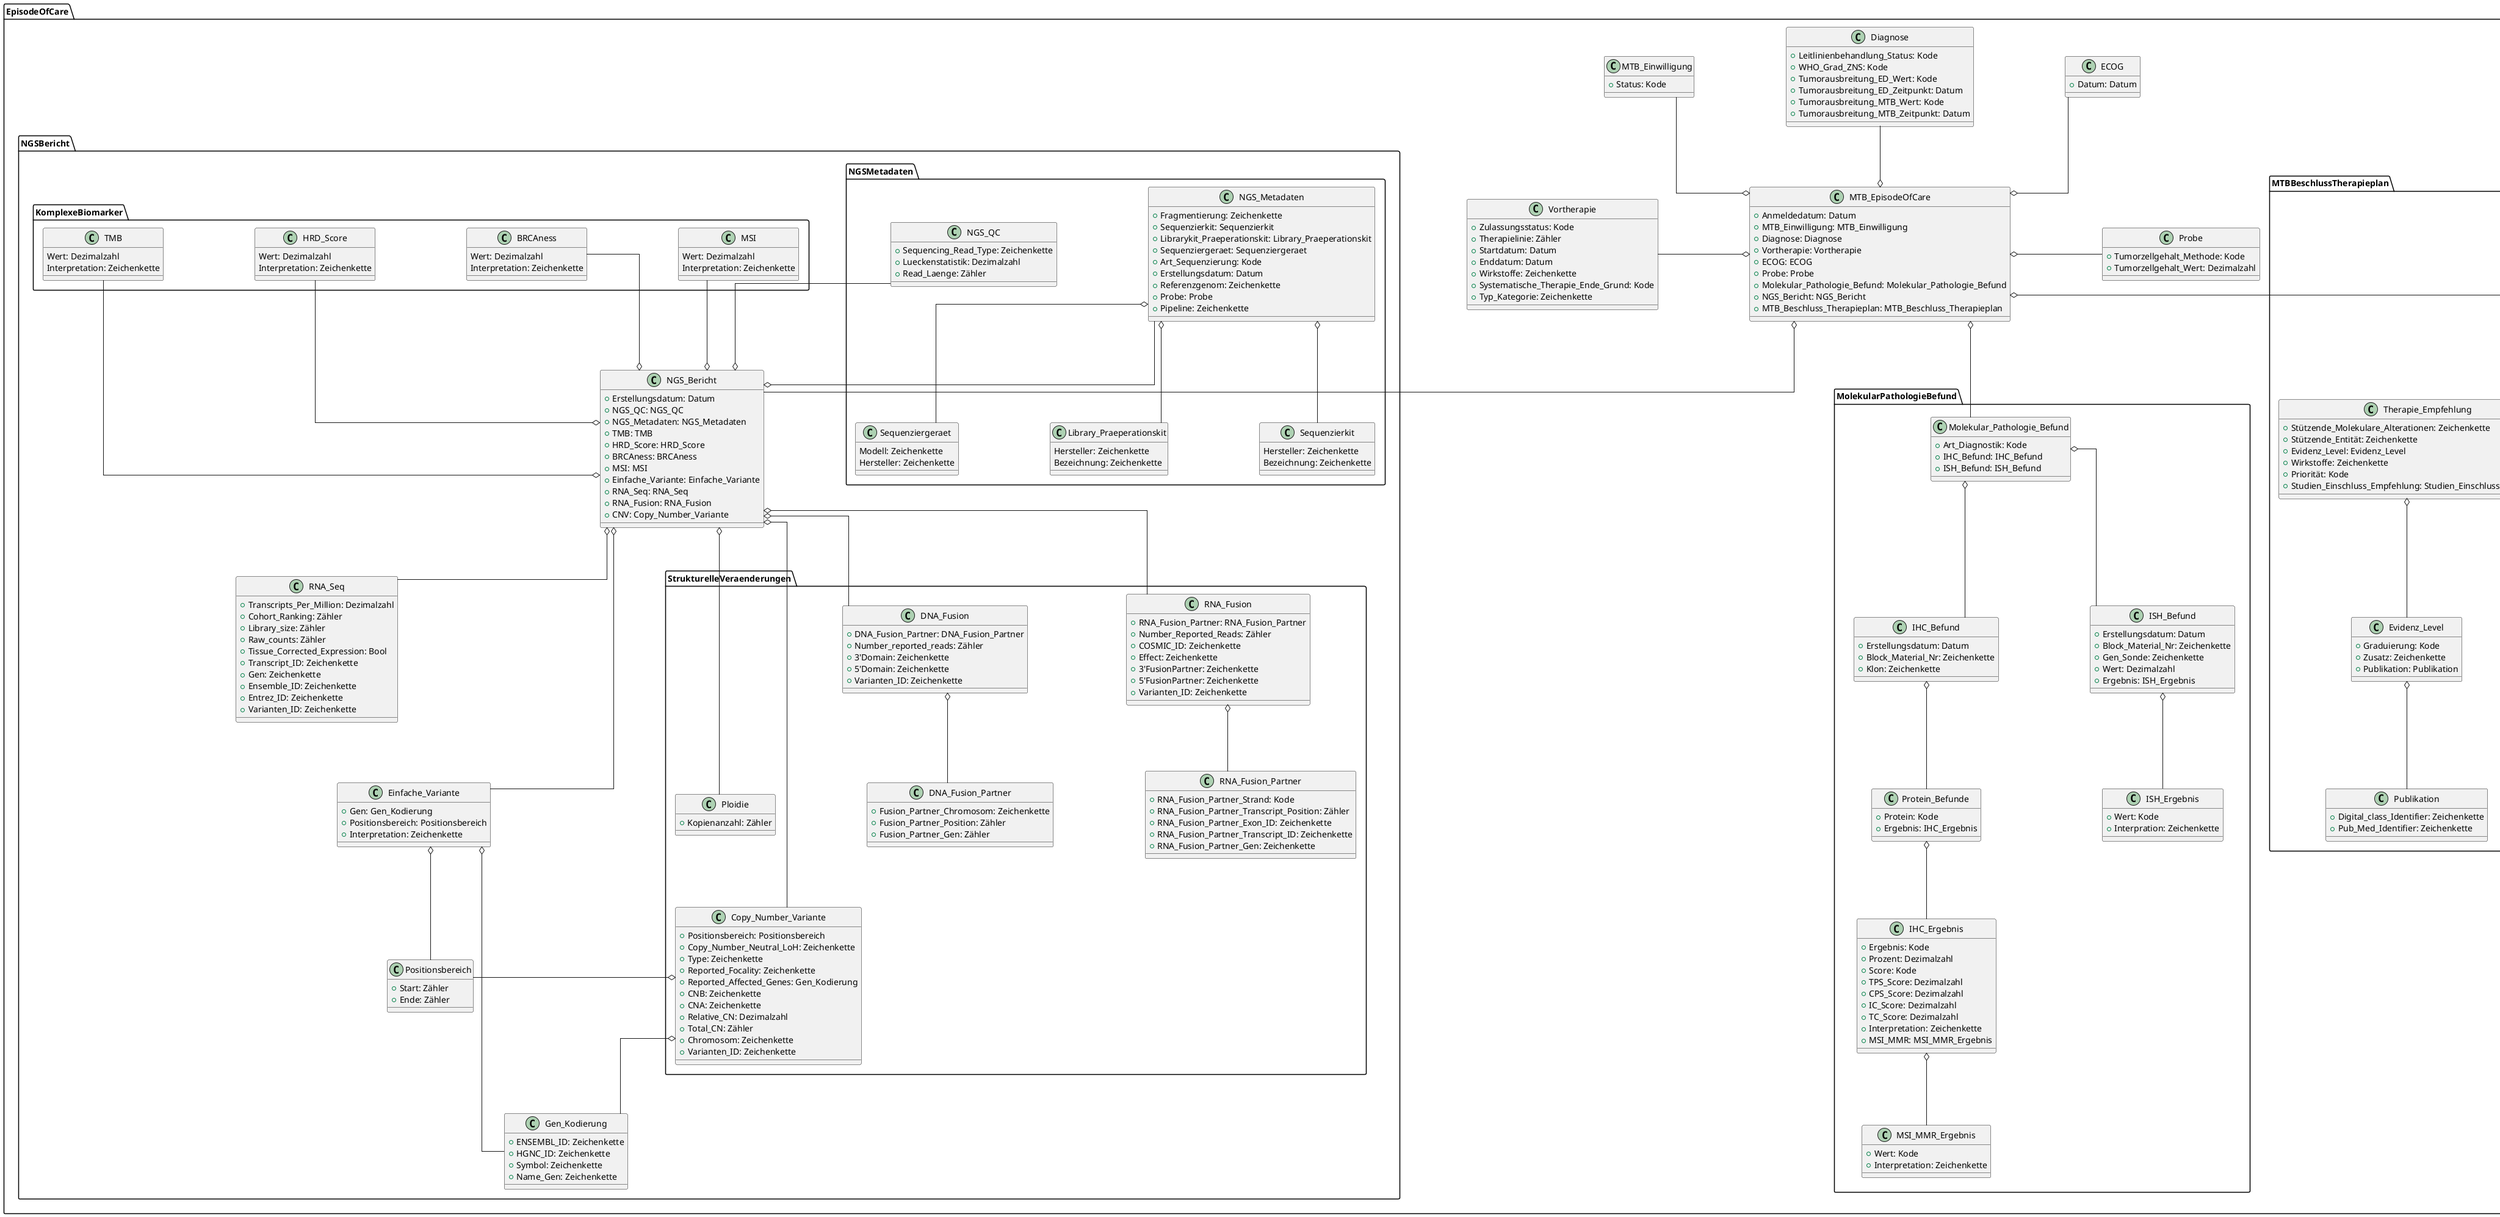 @startuml MII_MTB_LM
skinparam Linetype ortho
skinparam Nodesep 150
skinparam Ranksep 80
skinparam legendBackgroundColor #white

package EpisodeOfCare {
    class MTB_EpisodeOfCare {
        + Anmeldedatum: Datum
        + MTB_Einwilligung: MTB_Einwilligung
        + Diagnose: Diagnose
        + Vortherapie: Vortherapie
        + ECOG: ECOG
        + Probe: Probe
        + Molekular_Pathologie_Befund: Molekular_Pathologie_Befund
        + NGS_Bericht: NGS_Bericht
        + MTB_Beschluss_Therapieplan: MTB_Beschluss_Therapieplan
    }

    class MTB_Einwilligung {
        + Status: Kode
    }

    class Diagnose {
        + Leitlinienbehandlung_Status: Kode
        + WHO_Grad_ZNS: Kode
        + Tumorausbreitung_ED_Wert: Kode
        + Tumorausbreitung_ED_Zeitpunkt: Datum
        + Tumorausbreitung_MTB_Wert: Kode
        + Tumorausbreitung_MTB_Zeitpunkt: Datum
    }

    class Vortherapie {
        + Zulassungsstatus: Kode
        + Therapielinie: Zähler
        + Startdatum: Datum
        + Enddatum: Datum
        + Wirkstoffe: Zeichenkette
        + Systematische_Therapie_Ende_Grund: Kode
        + Typ_Kategorie: Zeichenkette
    }

    class ECOG {
        + Datum: Datum
    }

    class Probe {
        + Tumorzellgehalt_Methode: Kode
        + Tumorzellgehalt_Wert: Dezimalzahl
    }

    package MolekularPathologieBefund {
        class Molekular_Pathologie_Befund {
            + Art_Diagnostik: Kode
            + IHC_Befund: IHC_Befund
            + ISH_Befund: ISH_Befund
        }

        class IHC_Befund {
            + Erstellungsdatum: Datum
            + Block_Material_Nr: Zeichenkette
            + Klon: Zeichenkette
        }

        class Protein_Befunde {
            + Protein: Kode
            + Ergebnis: IHC_Ergebnis
        }

        class IHC_Ergebnis {
            + Ergebnis: Kode
            + Prozent: Dezimalzahl
            + Score: Kode
            + TPS_Score: Dezimalzahl
            + CPS_Score: Dezimalzahl
            + IC_Score: Dezimalzahl
            + TC_Score: Dezimalzahl
            + Interpretation: Zeichenkette
            + MSI_MMR: MSI_MMR_Ergebnis
        }

        class MSI_MMR_Ergebnis {
            + Wert: Kode
            + Interpretation: Zeichenkette
        }

        class ISH_Befund {
            + Erstellungsdatum: Datum
            + Block_Material_Nr: Zeichenkette
            + Gen_Sonde: Zeichenkette
            + Wert: Dezimalzahl
            + Ergebnis: ISH_Ergebnis
        }

        class ISH_Ergebnis {
            + Wert: Kode
            + Interpration: Zeichenkette
        }
    }

    package NGSBericht {
        class NGS_Bericht {
            + Erstellungsdatum: Datum
            + NGS_QC: NGS_QC
            + NGS_Metadaten: NGS_Metadaten
            + TMB: TMB
            + HRD_Score: HRD_Score
            + BRCAness: BRCAness
            + MSI: MSI
            + Einfache_Variante: Einfache_Variante
            + RNA_Seq: RNA_Seq
            + RNA_Fusion: RNA_Fusion
            + CNV: Copy_Number_Variante
        }

        package NGSMetadaten {

            class NGS_QC {
                + Sequencing_Read_Type: Zeichenkette
                + Lueckenstatistik: Dezimalzahl
                + Read_Laenge: Zähler
            }

            class NGS_Metadaten {
                + Fragmentierung: Zeichenkette
                + Sequenzierkit: Sequenzierkit
                + Librarykit_Praeperationskit: Library_Praeperationskit
                + Sequenziergeraet: Sequenziergeraet
                + Art_Sequenzierung: Kode
                + Erstellungsdatum: Datum
                + Referenzgenom: Zeichenkette
                + Probe: Probe
                + Pipeline: Zeichenkette
            }

            class Sequenzierkit {
                Hersteller: Zeichenkette
                Bezeichnung: Zeichenkette
            }

            class Library_Praeperationskit {
                Hersteller: Zeichenkette
                Bezeichnung: Zeichenkette
            }

            class Sequenziergeraet {
                Modell: Zeichenkette
                Hersteller: Zeichenkette
            }
        }

        class Gen_Kodierung{
            + ENSEMBL_ID: Zeichenkette
            + HGNC_ID: Zeichenkette
            + Symbol: Zeichenkette
            + Name_Gen: Zeichenkette
        }

        package KomplexeBiomarker {
            class TMB {
                Wert: Dezimalzahl
                Interpretation: Zeichenkette
            }

            class HRD_Score {
                Wert: Dezimalzahl
                Interpretation: Zeichenkette
            }

            class BRCAness {
                Wert: Dezimalzahl
                Interpretation: Zeichenkette
            }

            class MSI {
                Wert: Dezimalzahl
                Interpretation: Zeichenkette
            }
        }

        class Positionsbereich {
            + Start: Zähler
            + Ende: Zähler
        } 

        class Einfache_Variante {
            + Gen: Gen_Kodierung
            + Positionsbereich: Positionsbereich
            + Interpretation: Zeichenkette
        }

        class RNA_Seq {
            + Transcripts_Per_Million: Dezimalzahl
            + Cohort_Ranking: Zähler
            + Library_size: Zähler
            + Raw_counts: Zähler
            + Tissue_Corrected_Expression: Bool
            + Transcript_ID: Zeichenkette
            + Gen: Zeichenkette
            + Ensemble_ID: Zeichenkette
            + Entrez_ID: Zeichenkette
            + Varianten_ID: Zeichenkette
        }

        package StrukturelleVeraenderungen {
            class RNA_Fusion {
                + RNA_Fusion_Partner: RNA_Fusion_Partner
                + Number_Reported_Reads: Zähler
                + COSMIC_ID: Zeichenkette
                + Effect: Zeichenkette
                + 3'FusionPartner: Zeichenkette
                + 5'FusionPartner: Zeichenkette
                + Varianten_ID: Zeichenkette
            }

            class RNA_Fusion_Partner {
                + RNA_Fusion_Partner_Strand: Kode
                + RNA_Fusion_Partner_Transcript_Position: Zähler
                + RNA_Fusion_Partner_Exon_ID: Zeichenkette
                + RNA_Fusion_Partner_Transcript_ID: Zeichenkette
                + RNA_Fusion_Partner_Gen: Zeichenkette
            }

            class DNA_Fusion {
                + DNA_Fusion_Partner: DNA_Fusion_Partner
                + Number_reported_reads: Zähler
                + 3'Domain: Zeichenkette
                + 5'Domain: Zeichenkette
                + Varianten_ID: Zeichenkette
            }

            class DNA_Fusion_Partner {
                + Fusion_Partner_Chromosom: Zeichenkette
                + Fusion_Partner_Position: Zähler
                + Fusion_Partner_Gen: Zähler
            }

            class Copy_Number_Variante {
                + Positionsbereich: Positionsbereich
                + Copy_Number_Neutral_LoH: Zeichenkette
                + Type: Zeichenkette
                + Reported_Focality: Zeichenkette
                + Reported_Affected_Genes: Gen_Kodierung
                + CNB: Zeichenkette
                + CNA: Zeichenkette
                + Relative_CN: Dezimalzahl
                + Total_CN: Zähler
                + Chromosom: Zeichenkette
                + Varianten_ID: Zeichenkette

            } 
            
            class Ploidie {
                + Kopienanzahl: Zähler
            }
        }

    }

    package MTBBeschlussTherapieplan {
        class MTB_Beschluss_Therapieplan {
            + Erstellungsdatum: Datum
            + Protokollauszug: Zeichenkette
            + Status_Begründung: Zeichenkette
            + Therapie_Empfehlung: Therapie_Empfehlung
            + Rebiopsie_Auftrag: Zeichenkette
            + Humangenetische_Beratung_Auftrag: Humagenetische_Beratung_Auftrag
            + Histologie_Reevaluation_Auftrag: Histologie_Reevaluation_Auftrag
        }

        class Therapie_Empfehlung {
            + Stützende_Molekulare_Alterationen: Zeichenkette
            + Stützende_Entität: Zeichenkette
            + Evidenz_Level: Evidenz_Level
            + Wirkstoffe: Zeichenkette
            + Priorität: Kode
            + Studien_Einschluss_Empfehlung: Studien_Einschluss_Empfehlung
        }

        class Evidenz_Level {
            + Graduierung: Kode
            + Zusatz: Zeichenkette
            + Publikation: Publikation
        }

        class Publikation {
            + Digital_class_Identifier: Zeichenkette
            + Pub_Med_Identifier: Zeichenkette
        }

        class Studien_Einschluss_Empfehlung{
            + Stützende_Entität: Zeichenkette
            + NCT_Nummer: Zeichenkette
            + Eudra_CT_Cummer: Zeichenkette
            + DRKS_Nummer: Zeichenkette
        }

        class Rebiopsie_Auftrag {
            + Begründung: Zeichenkette
        }

        class Humagenetische_Beratung_Auftrag {
            + Begründung: Zeichenkette
        }

        class Histologie_Reevaluation_Auftrag {
            + Begründung: Zeichenkette
        }
    }
}

package FollowUp {
    class MTB_Followup {
        + Erfassungsdatum: Datum
        + Follow_up_Status: Kode
        + Grund_Nicht_Umsetzung: Kode
        + Systemische_Therapie: Kode
    }

    class MTB_Systemische_Therapie {
        + Therapie_Startdatum: Datum
        + Therapie_Enddatum: Datum
        + Systemische_Therapie_Ende_Grund: Kode
        + Therapie_Empfehlung: Zeichenkette
        + Bemerkungen : Zeichenkette
        + Status: Kode
        + Wirkstoffe: Zeichenkette
        + Dosisdichte: Kode
        + Response_Befund: Response_Befund
    }

    class Response_Befund {
        + Response_Beurteilung: Kode
        + Beurteilungsmethode: Kode
        + Zeitpunkt: Datum
    }


    class MTB_Antrag_Kostenuebernahme {
        + Ausstellungsdatum: Datum
        + Therapieempfehlung: Zeichenkette
        + Antragsstadium: Kode
        + Antragstellung_ZPM_Geschaeftstelle: Zeichenkette
    }

    class MTB_Antwort_Kostenuebernahme {
        + Datum: Datum
        + Antrag: Zeichenkette
        + Status: Kode
        + Grund: Kode
    }
}


MTB_EpisodeOfCare o-u- MTB_Einwilligung
MTB_EpisodeOfCare o-u- Diagnose
MTB_EpisodeOfCare o-l- Vortherapie
MTB_EpisodeOfCare o-u- ECOG
MTB_EpisodeOfCare o-r- Probe
MTB_EpisodeOfCare o-- Molekular_Pathologie_Befund
MTB_EpisodeOfCare o-d- NGS_Bericht
MTB_EpisodeOfCare o-l- MTB_Beschluss_Therapieplan

Molekular_Pathologie_Befund o-- IHC_Befund
IHC_Befund o-- Protein_Befunde
Protein_Befunde o-- IHC_Ergebnis
IHC_Ergebnis o-- MSI_MMR_Ergebnis
Molekular_Pathologie_Befund o-- ISH_Befund
ISH_Befund o-- ISH_Ergebnis


NGS_Bericht o-u- NGS_QC
NGS_Bericht o-- NGS_Metadaten
NGS_Bericht o-- Einfache_Variante
NGS_Bericht o-- RNA_Seq
NGS_Bericht o-- RNA_Fusion
NGS_Bericht o-u- TMB
NGS_Bericht o-u- HRD_Score
NGS_Bericht o-u- BRCAness
NGS_Bericht o-u- MSI
NGS_Bericht o-- Copy_Number_Variante
NGS_Bericht o-- Ploidie
NGS_Bericht o-- DNA_Fusion
RNA_Fusion o-- RNA_Fusion_Partner
DNA_Fusion o-- DNA_Fusion_Partner
NGS_Metadaten o-- Sequenzierkit
NGS_Metadaten o-- Library_Praeperationskit
NGS_Metadaten o-- Sequenziergeraet
Einfache_Variante o-d- Positionsbereich
Copy_Number_Variante o-l- Positionsbereich
Einfache_Variante o-- Gen_Kodierung
Copy_Number_Variante o-- Gen_Kodierung

MTB_Beschluss_Therapieplan o-- Therapie_Empfehlung
Therapie_Empfehlung o-- Evidenz_Level
Evidenz_Level o-- Publikation
Therapie_Empfehlung o-- Studien_Einschluss_Empfehlung
MTB_Beschluss_Therapieplan o-- Rebiopsie_Auftrag
MTB_Beschluss_Therapieplan o-- Humagenetische_Beratung_Auftrag
MTB_Beschluss_Therapieplan o-- Histologie_Reevaluation_Auftrag

MTB_Followup o-- MTB_Systemische_Therapie
MTB_Systemische_Therapie o-- Response_Befund
MTB_Followup o-- MTB_Antrag_Kostenuebernahme
MTB_Followup o-- MTB_Antwort_Kostenuebernahme

Ploidie -[hidden]- Copy_Number_Variante
DNA_Fusion_Partner -[hidden]- Copy_Number_Variante
RNA_Seq -[hidden]- Einfache_Variante
NGS_QC -[hidden]- Sequenziergeraet
FollowUp -[hidden]r- MolekularPathologieBefund
FollowUp -[hidden]l- MTB_Beschluss_Therapieplan
FollowUp -[hidden]d- MolekularPathologieBefund
Gen_Kodierung -[hidden]u- Positionsbereich
@enduml